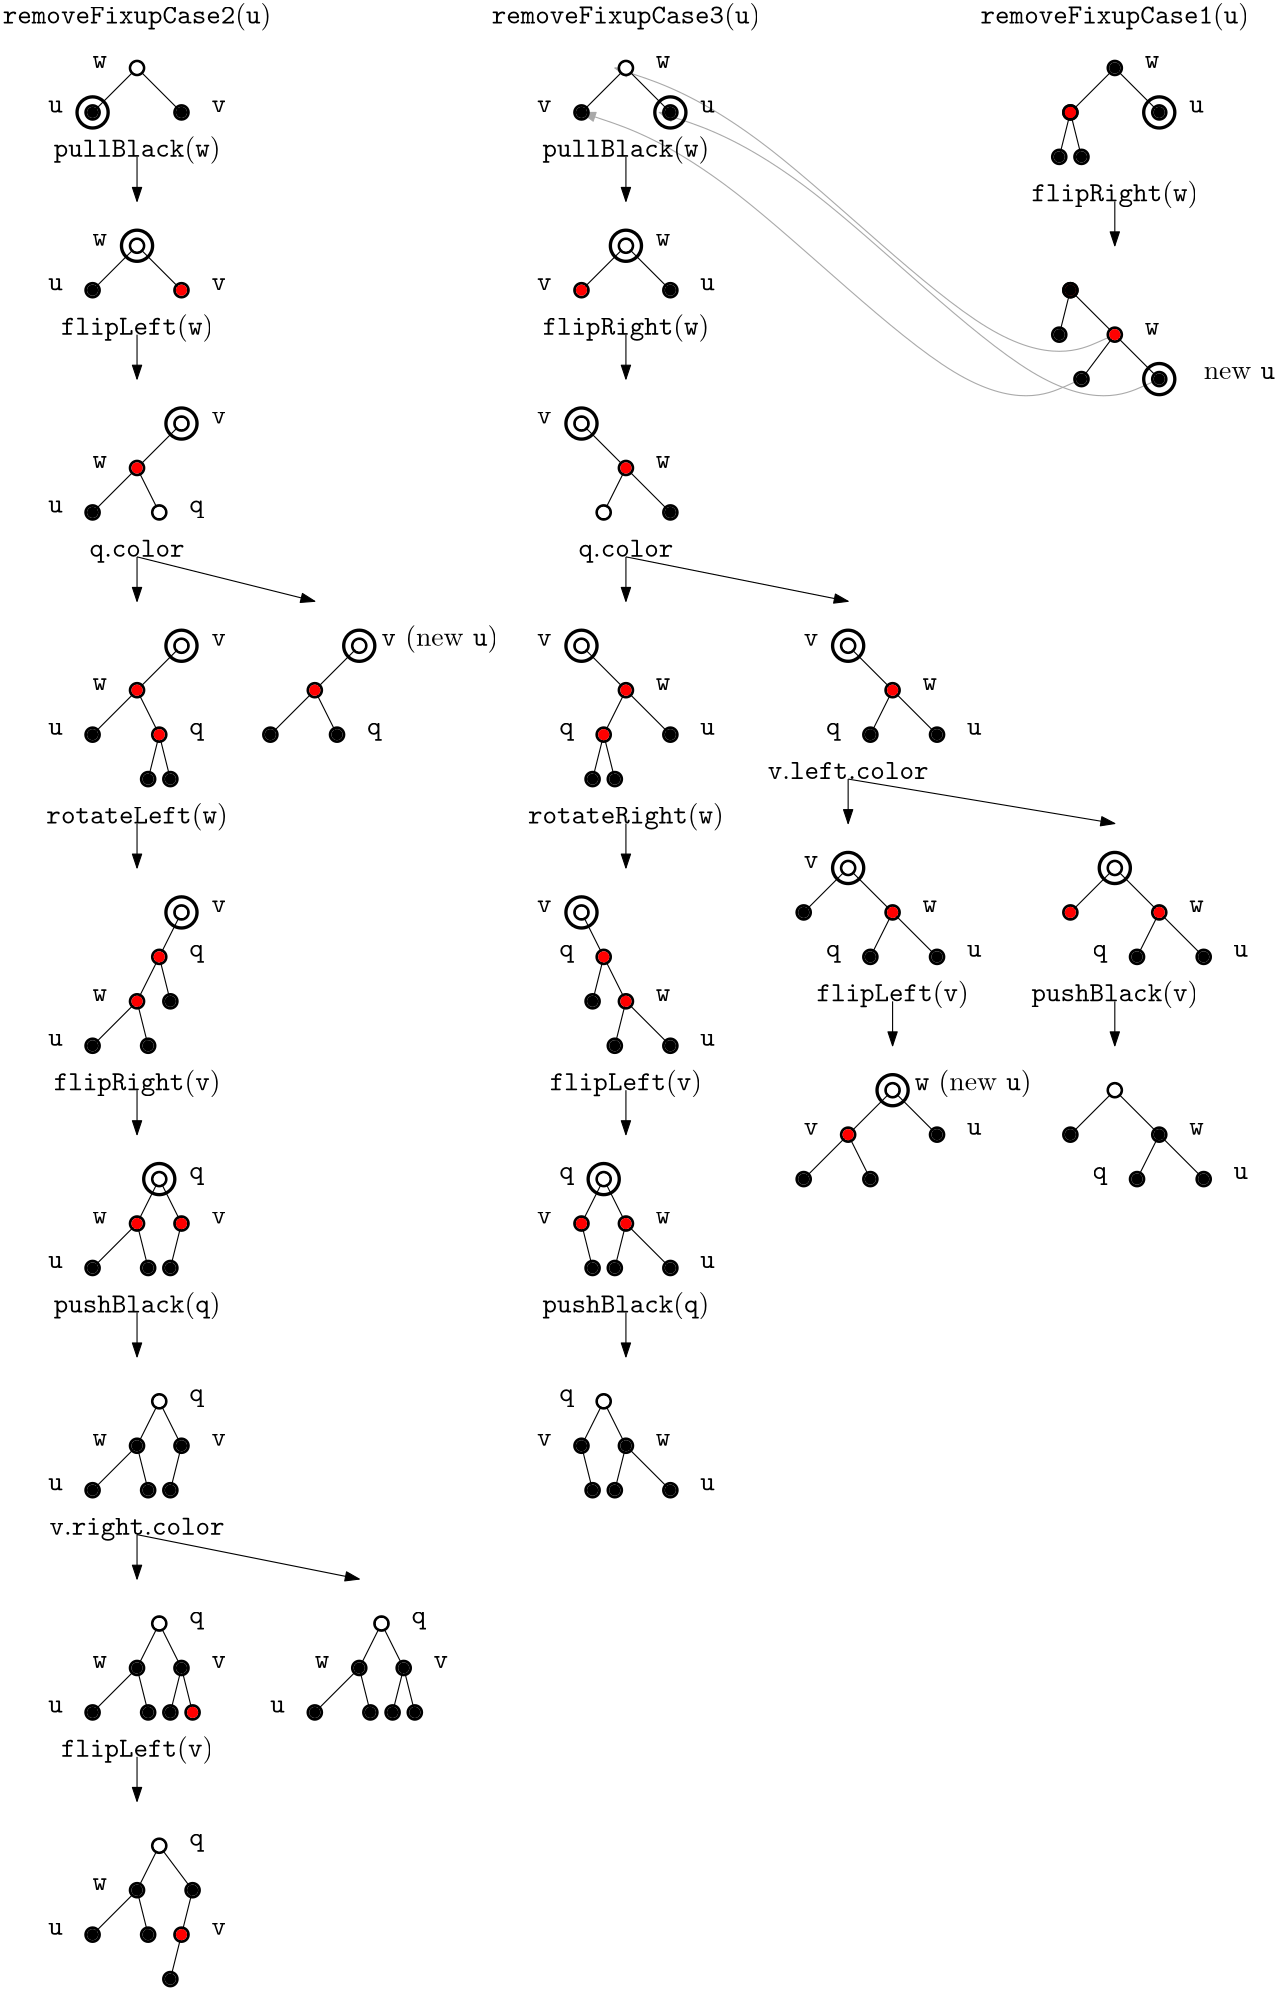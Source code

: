<?xml version="1.0"?>
<!DOCTYPE ipe SYSTEM "ipe.dtd">
<ipe version="70010" creator="Ipe 7.0.10">
<info created="D:20110711115327" modified="D:20110713110123"/>
<ipestyle name="basic">
<symbol name="arrow/arc(spx)">
<path stroke="sym-stroke" fill="sym-stroke" pen="sym-pen">
0 0 m
-1 0.333 l
-1 -0.333 l
h
</path>
</symbol>
<symbol name="arrow/farc(spx)">
<path stroke="sym-stroke" fill="white" pen="sym-pen">
0 0 m
-1 0.333 l
-1 -0.333 l
h
</path>
</symbol>
<symbol name="mark/circle(sx)" transformations="translations">
<path fill="sym-stroke">
0.6 0 0 0.6 0 0 e
0.4 0 0 0.4 0 0 e
</path>
</symbol>
<symbol name="mark/disk(sx)" transformations="translations">
<path fill="sym-stroke">
0.6 0 0 0.6 0 0 e
</path>
</symbol>
<symbol name="mark/fdisk(sfx)" transformations="translations">
<group>
<path fill="sym-stroke" fillrule="eofill">
0.6 0 0 0.6 0 0 e
0.4 0 0 0.4 0 0 e
</path>
<path fill="sym-fill">
0.4 0 0 0.4 0 0 e
</path>
</group>
</symbol>
<symbol name="mark/box(sx)" transformations="translations">
<path fill="sym-stroke" fillrule="eofill">
-0.6 -0.6 m
0.6 -0.6 l
0.6 0.6 l
-0.6 0.6 l
h
-0.4 -0.4 m
0.4 -0.4 l
0.4 0.4 l
-0.4 0.4 l
h
</path>
</symbol>
<symbol name="mark/square(sx)" transformations="translations">
<path fill="sym-stroke">
-0.6 -0.6 m
0.6 -0.6 l
0.6 0.6 l
-0.6 0.6 l
h
</path>
</symbol>
<symbol name="mark/fsquare(sfx)" transformations="translations">
<group>
<path fill="sym-stroke" fillrule="eofill">
-0.6 -0.6 m
0.6 -0.6 l
0.6 0.6 l
-0.6 0.6 l
h
-0.4 -0.4 m
0.4 -0.4 l
0.4 0.4 l
-0.4 0.4 l
h
</path>
<path fill="sym-fill">
-0.4 -0.4 m
0.4 -0.4 l
0.4 0.4 l
-0.4 0.4 l
h
</path>
</group>
</symbol>
<symbol name="mark/cross(sx)" transformations="translations">
<group>
<path fill="sym-stroke">
-0.43 -0.57 m
0.57 0.43 l
0.43 0.57 l
-0.57 -0.43 l
h
</path>
<path fill="sym-stroke">
-0.43 0.57 m
0.57 -0.43 l
0.43 -0.57 l
-0.57 0.43 l
h
</path>
</group>
</symbol>
<symbol name="arrow/fnormal(spx)">
<path stroke="sym-stroke" fill="white" pen="sym-pen">
0 0 m
-1 0.333 l
-1 -0.333 l
h
</path>
</symbol>
<symbol name="arrow/pointed(spx)">
<path stroke="sym-stroke" fill="sym-stroke" pen="sym-pen">
0 0 m
-1 0.333 l
-0.8 0 l
-1 -0.333 l
h
</path>
</symbol>
<symbol name="arrow/fpointed(spx)">
<path stroke="sym-stroke" fill="white" pen="sym-pen">
0 0 m
-1 0.333 l
-0.8 0 l
-1 -0.333 l
h
</path>
</symbol>
<symbol name="arrow/linear(spx)">
<path stroke="sym-stroke" pen="sym-pen">
-1 0.333 m
0 0 l
-1 -0.333 l
</path>
</symbol>
<symbol name="arrow/fdouble(spx)">
<path stroke="sym-stroke" fill="white" pen="sym-pen">
0 0 m
-1 0.333 l
-1 -0.333 l
h
-1 0 m
-2 0.333 l
-2 -0.333 l
h
</path>
</symbol>
<symbol name="arrow/double(spx)">
<path stroke="sym-stroke" fill="sym-stroke" pen="sym-pen">
0 0 m
-1 0.333 l
-1 -0.333 l
h
-1 0 m
-2 0.333 l
-2 -0.333 l
h
</path>
</symbol>
<pen name="heavier" value="0.8"/>
<pen name="fat" value="1.2"/>
<pen name="ultrafat" value="2"/>
<symbolsize name="large" value="5"/>
<symbolsize name="small" value="2"/>
<symbolsize name="tiny" value="1.1"/>
<arrowsize name="large" value="10"/>
<arrowsize name="small" value="5"/>
<arrowsize name="tiny" value="3"/>
<color name="red" value="1 0 0"/>
<color name="green" value="0 1 0"/>
<color name="blue" value="0 0 1"/>
<color name="yellow" value="1 1 0"/>
<color name="orange" value="1 0.647 0"/>
<color name="gold" value="1 0.843 0"/>
<color name="purple" value="0.627 0.125 0.941"/>
<color name="gray" value="0.745"/>
<color name="brown" value="0.647 0.165 0.165"/>
<color name="navy" value="0 0 0.502"/>
<color name="pink" value="1 0.753 0.796"/>
<color name="seagreen" value="0.18 0.545 0.341"/>
<color name="turquoise" value="0.251 0.878 0.816"/>
<color name="violet" value="0.933 0.51 0.933"/>
<color name="darkblue" value="0 0 0.545"/>
<color name="darkcyan" value="0 0.545 0.545"/>
<color name="darkgray" value="0.663"/>
<color name="darkgreen" value="0 0.392 0"/>
<color name="darkmagenta" value="0.545 0 0.545"/>
<color name="darkorange" value="1 0.549 0"/>
<color name="darkred" value="0.545 0 0"/>
<color name="lightblue" value="0.678 0.847 0.902"/>
<color name="lightcyan" value="0.878 1 1"/>
<color name="lightgray" value="0.827"/>
<color name="lightgreen" value="0.565 0.933 0.565"/>
<color name="lightyellow" value="1 1 0.878"/>
<dashstyle name="dashed" value="[4] 0"/>
<dashstyle name="dotted" value="[1 3] 0"/>
<dashstyle name="dash dotted" value="[4 2 1 2] 0"/>
<dashstyle name="dash dot dotted" value="[4 2 1 2 1 2] 0"/>
<textsize name="large" value="\large"/>
<textsize name="small" value="\small"/>
<textsize name="tiny" value="\tiny"/>
<textsize name="Large" value="\Large"/>
<textsize name="LARGE" value="\LARGE"/>
<textsize name="huge" value="\huge"/>
<textsize name="Huge" value="\Huge"/>
<textsize name="footnote" value="\footnotesize"/>
<textstyle name="center" begin="\begin{center}" end="\end{center}"/>
<textstyle name="itemize" begin="\begin{itemize}" end="\end{itemize}"/>
<textstyle name="item" begin="\begin{itemize}\item{}" end="\end{itemize}"/>
<gridsize name="4 pts" value="4"/>
<gridsize name="8 pts (~3 mm)" value="8"/>
<gridsize name="16 pts (~6 mm)" value="16"/>
<gridsize name="32 pts (~12 mm)" value="32"/>
<gridsize name="10 pts (~3.5 mm)" value="10"/>
<gridsize name="20 pts (~7 mm)" value="20"/>
<gridsize name="14 pts (~5 mm)" value="14"/>
<gridsize name="28 pts (~10 mm)" value="28"/>
<gridsize name="56 pts (~20 mm)" value="56"/>
<anglesize name="90 deg" value="90"/>
<anglesize name="60 deg" value="60"/>
<anglesize name="45 deg" value="45"/>
<anglesize name="30 deg" value="30"/>
<anglesize name="22.5 deg" value="22.5"/>
<tiling name="falling" angle="-60" step="4" width="1"/>
<tiling name="rising" angle="30" step="4" width="1"/>
</ipestyle>
<page>
<layer name="alpha"/>
<view layers="alpha" active="alpha"/>
<path layer="alpha" stroke="black">
84 48 m
80 32 l
</path>
<path stroke="black">
72 64 m
84 48 l
</path>
<path matrix="1 0 0 1 12 16" stroke="darkgray" arrow="normal/small">
404 592 m
368 576
272 672
224 688 s
</path>
<path matrix="1 0 0 1 28 0" stroke="darkgray" arrow="normal/small">
404 592 m
368 576
272 672
224 688 s
</path>
<path stroke="darkgray" arrow="normal/small">
404 592 m
368 576
272 672
224 688 s
</path>
<path matrix="-1 0 0 1 560 -208" stroke="black">
144 624 m
128 608 l
128 608 l
</path>
<path matrix="1 0 0 1 112 -64" stroke="black">
304 480 m
288 464 l
</path>
<path matrix="1 0 0 1 16 -64" stroke="black">
304 480 m
288 464 l
</path>
<path matrix="1 0 0 1 -32 -48" stroke="black">
448 656 m
464 640 l
</path>
<path matrix="1 0 0 1 -32 -48" stroke="black">
448 656 m
436 640 l
</path>
<path matrix="1 0 0 1 -32 -48" stroke="black">
432 672 m
448 656 l
</path>
<path matrix="1 0 0 1 -32 -48" stroke="black">
432 672 m
428 656 l
</path>
<group matrix="-0.5 0 0 1 468 176">
<path stroke="black">
136 512 m
128 496 l
</path>
</group>
<group matrix="-0.5 0 0 1 468 176">
<path stroke="black">
136 512 m
144 496 l
</path>
</group>
<use matrix="-1 0 0 1 472 176" name="mark/fdisk(sfx)" pos="72 512" size="large" stroke="black" fill="red"/>
<use matrix="-0.5 0 0 1 468 176" name="mark/fdisk(sfx)" pos="144 496" size="large" stroke="black" fill="black"/>
<use matrix="-1 0 0 1 536 176" name="mark/fdisk(sfx)" pos="132 496" size="large" stroke="black" fill="black"/>
<path matrix="1 0 0 1 0 -48" stroke="black">
336 384 m
352 368 l
</path>
<path matrix="1 0 0 1 0 -48" stroke="black">
320 368 m
328 352 l
</path>
<path matrix="1 0 0 1 0 -48" stroke="black">
320 368 m
304 352 l
</path>
<path matrix="1 0 0 1 0 -48" stroke="black">
336 384 m
320 368 l
</path>
<path matrix="1 0 0 1 -64 -80" stroke="black">
144 368 m
140 352 l
</path>
<path matrix="1 0 0 1 -64 -80" stroke="black">
144 368 m
136 384 l
</path>
<path matrix="1 0 0 1 -64 -80" stroke="black">
128 368 m
136 384 l
</path>
<group matrix="0.5 0 0 1 4 -128">
<path stroke="black">
136 512 m
144 496 l
</path>
</group>
<path matrix="1 0 0 1 -64 -64" stroke="black">
128 432 m
132 416 l
</path>
<group matrix="0.5 0 0 1 4 -48">
<path stroke="black">
136 512 m
128 496 l
</path>
</group>
<group matrix="0.5 0 0 1 4 -48">
<path stroke="black">
136 512 m
144 496 l
</path>
</group>
<path matrix="1 0 0 1 -64 -64" stroke="black">
144 464 m
136 448 l
</path>
<path matrix="1 0 0 1 -64 -64" stroke="black">
136 448 m
128 432 l
</path>
<path matrix="0.5 0 0 1 0 -48" stroke="black">
128 608 m
144 592 l
</path>
<path matrix="1 0 0 1 -64 -48" stroke="black">
128 608 m
112 592 l
</path>
<path matrix="1 0 0 1 -64 -48" stroke="black">
144 624 m
128 608 l
128 608 l
</path>
<path matrix="1 0 0 1 -64 -48" stroke="black">
128 752 m
144 736 l
</path>
<path matrix="1 0 0 1 -64 -48" stroke="black">
112 736 m
128 752 l
</path>
<use matrix="1 0 0 1 -64 -48" name="mark/fdisk(sfx)" pos="112 736" size="large" stroke="black" fill="black"/>
<use matrix="1 0 0 1 -64 -48" name="mark/fdisk(sfx)" pos="144 736" size="large" stroke="black" fill="black"/>
<use matrix="1 0 0 1 -64 -48" name="mark/fdisk(sfx)" pos="128 752" size="large" stroke="black" fill="white"/>
<path matrix="1 0 0 1 -64 -48" stroke="black" arrow="normal/small">
128 720 m
128 704 l
</path>
<path matrix="1 0 0 1 -64 -112" stroke="black">
128 752 m
144 736 l
</path>
<path matrix="1 0 0 1 -64 -112" stroke="black">
112 736 m
128 752 l
</path>
<use matrix="1 0 0 1 -64 -112" name="mark/fdisk(sfx)" pos="112 736" size="large" stroke="black" fill="black"/>
<use matrix="1 0 0 1 -64 -112" name="mark/fdisk(sfx)" pos="144 736" size="large" stroke="black" fill="red"/>
<use matrix="1 0 0 1 -64 -112" name="mark/fdisk(sfx)" pos="128 752" size="large" stroke="black" fill="white"/>
<path matrix="0.35 0 0 0.35 19.2 399.2" stroke="black" pen="fat">
16 0 0 16 128 688 e
</path>
<path matrix="0.35 0 0 0.35 3.2 447.2" stroke="black" pen="fat">
16 0 0 16 128 688 e
</path>
<path matrix="1 0 0 1 -64 -112" stroke="black" arrow="normal/small">
128 720 m
128 704 l
</path>
<use matrix="1 0 0 1 -64 -192" name="mark/fdisk(sfx)" pos="112 736" size="large" stroke="black" fill="black"/>
<use matrix="1 0 0 1 -80 -176" name="mark/fdisk(sfx)" pos="144 736" size="large" stroke="black" fill="red"/>
<use matrix="1 0 0 1 -48 -176" name="mark/fdisk(sfx)" pos="128 752" size="large" stroke="black" fill="white"/>
<path matrix="0.35 0 0 0.35 35.2 335.2" stroke="black" pen="fat">
16 0 0 16 128 688 e
</path>
<path matrix="0.5 0 0 1 0 -128" stroke="black">
128 608 m
144 592 l
</path>
<path matrix="1 0 0 1 -64 -128" stroke="black">
128 608 m
112 592 l
</path>
<path matrix="1 0 0 1 -64 -128" stroke="black">
144 624 m
128 608 l
128 608 l
</path>
<use matrix="1 0 0 1 -64 -272" name="mark/fdisk(sfx)" pos="112 736" size="large" stroke="black" fill="black"/>
<use matrix="1 0 0 1 -80 -256" name="mark/fdisk(sfx)" pos="144 736" size="large" stroke="black" fill="red"/>
<use matrix="1 0 0 1 -48 -256" name="mark/fdisk(sfx)" pos="128 752" size="large" stroke="black" fill="white"/>
<path matrix="0.35 0 0 0.35 35.2 255.2" stroke="black" pen="fat">
16 0 0 16 128 688 e
</path>
<path matrix="0.5 0 0 1 64 -128" stroke="black">
128 608 m
144 592 l
</path>
<path matrix="1 0 0 1 0 -128" stroke="black">
128 608 m
112 592 l
</path>
<path matrix="1 0 0 1 0 -128" stroke="black">
144 624 m
128 608 l
128 608 l
</path>
<use matrix="1 0 0 1 0 -272" name="mark/fdisk(sfx)" pos="112 736" size="large" stroke="black" fill="black"/>
<use matrix="1 0 0 1 -16 -256" name="mark/fdisk(sfx)" pos="144 736" size="large" stroke="black" fill="red"/>
<use matrix="1 0 0 1 16 -256" name="mark/fdisk(sfx)" pos="128 752" size="large" stroke="black" fill="white"/>
<path matrix="0.35 0 0 0.35 99.2 255.2" stroke="black" pen="fat">
16 0 0 16 128 688 e
</path>
<use matrix="1 0 0 1 0 -48" name="mark/fdisk(sfx)" pos="72 512" size="large" stroke="black" fill="red"/>
<use matrix="1 0 0 1 -32 -48" name="mark/fdisk(sfx)" pos="168 512" size="large" stroke="black" fill="black"/>
<path matrix="1 0 0 1 -64 -192" stroke="black" arrow="normal/small">
128 720 m
128 704 l
</path>
<path matrix="1 0 0 1 -64 -48" stroke="black" arrow="normal/small">
128 576 m
192 560 l
</path>
<path matrix="1 0 0 1 -64 -240" stroke="black">
128 608 m
112 592 l
</path>
<use matrix="1 0 0 1 -64 -384" name="mark/fdisk(sfx)" pos="112 736" size="large" stroke="black" fill="black"/>
<use matrix="1 0 0 1 -80 -368" name="mark/fdisk(sfx)" pos="144 736" size="large" stroke="black" fill="red"/>
<use matrix="1 0 0 1 -48 -352" name="mark/fdisk(sfx)" pos="128 752" size="large" stroke="black" fill="white"/>
<path matrix="0.35 0 0 0.35 35.2 159.2" stroke="black" pen="fat">
16 0 0 16 128 688 e
</path>
<use matrix="1 0 0 1 0 -128" name="mark/fdisk(sfx)" pos="72 512" size="large" stroke="black" fill="red"/>
<use matrix="0.5 0 0 1 4 -144" name="mark/fdisk(sfx)" pos="128 496" size="large" stroke="black" fill="black"/>
<use matrix="0.5 0 0 1 4 -48" name="mark/fdisk(sfx)" pos="144 496" size="large" stroke="black" fill="black"/>
<use matrix="0.5 0 0 1 4 -128" name="mark/fdisk(sfx)" pos="144 496" size="large" stroke="black" fill="black"/>
<use matrix="1 0 0 1 -64 -48" name="mark/fdisk(sfx)" pos="132 496" size="large" stroke="black" fill="black"/>
<use matrix="1 0 0 1 -64 -464" name="mark/fdisk(sfx)" pos="112 736" size="large" stroke="black" fill="black"/>
<use matrix="1 0 0 1 -48 -464" name="mark/fdisk(sfx)" pos="128 752" size="large" stroke="black" fill="red"/>
<path matrix="0.35 0 0 0.35 27.2 63.2" stroke="black" pen="fat">
16 0 0 16 128 688 e
</path>
<use matrix="1 0 0 1 0 -208" name="mark/fdisk(sfx)" pos="72 512" size="large" stroke="black" fill="white"/>
<use matrix="0.5 0 0 1 4 -224" name="mark/fdisk(sfx)" pos="128 496" size="large" stroke="black" fill="black"/>
<use matrix="0.5 0 0 1 4 -224" name="mark/fdisk(sfx)" pos="144 496" size="large" stroke="black" fill="black"/>
<path matrix="1 0 0 1 -64 -80" stroke="black">
128 368 m
132 352 l
</path>
<path matrix="1 0 0 1 -64 -80" stroke="black">
128 368 m
112 352 l
</path>
<use matrix="1 0 0 1 -80 -448" name="mark/fdisk(sfx)" pos="144 736" size="large" stroke="black" fill="red"/>
<path matrix="1 0 0 1 -64 -160" stroke="black">
144 368 m
140 352 l
</path>
<path matrix="1 0 0 1 -64 -160" stroke="black">
144 368 m
136 384 l
</path>
<path matrix="1 0 0 1 -64 -160" stroke="black">
128 368 m
136 384 l
</path>
<use matrix="1 0 0 1 -64 -544" name="mark/fdisk(sfx)" pos="112 736" size="large" stroke="black" fill="black"/>
<use matrix="1 0 0 1 -48 -544" name="mark/fdisk(sfx)" pos="128 752" size="large" stroke="black" fill="black"/>
<use matrix="1 0 0 1 0 -288" name="mark/fdisk(sfx)" pos="72 512" size="large" stroke="black" fill="white"/>
<use matrix="0.5 0 0 1 4 -304" name="mark/fdisk(sfx)" pos="128 496" size="large" stroke="black" fill="black"/>
<use matrix="0.5 0 0 1 4 -304" name="mark/fdisk(sfx)" pos="144 496" size="large" stroke="black" fill="black"/>
<path matrix="1 0 0 1 -64 -160" stroke="black">
128 368 m
132 352 l
</path>
<path matrix="1 0 0 1 -64 -160" stroke="black">
128 368 m
112 352 l
</path>
<use matrix="1 0 0 1 -80 -528" name="mark/fdisk(sfx)" pos="144 736" size="large" stroke="black" fill="black"/>
<path matrix="1 0 0 1 -64 -80" stroke="black" arrow="normal/small">
128 336 m
128 320 l
</path>
<path matrix="1 0 0 1 -64 -64" stroke="black" arrow="normal/small">
128 400 m
128 384 l
</path>
<path matrix="1 0 0 1 -64 -48" stroke="black" arrow="normal/small">
128 480 m
128 464 l
</path>
<path matrix="-1 0 0 1 368 -80" stroke="black">
144 368 m
140 352 l
</path>
<path matrix="-1 0 0 1 368 -80" stroke="black">
144 368 m
136 384 l
</path>
<path matrix="-1 0 0 1 368 -80" stroke="black">
128 368 m
136 384 l
</path>
<group matrix="-0.5 0 0 1 300 -128">
<path stroke="black">
136 512 m
144 496 l
</path>
</group>
<path matrix="-1 0 0 1 368 -64" stroke="black">
128 432 m
132 416 l
</path>
<group matrix="-0.5 0 0 1 300 -48">
<path stroke="black">
136 512 m
128 496 l
</path>
</group>
<group matrix="-0.5 0 0 1 300 -48">
<path stroke="black">
136 512 m
144 496 l
</path>
</group>
<path matrix="-1 0 0 1 368 -64" stroke="black">
144 464 m
136 448 l
</path>
<path matrix="-1 0 0 1 368 -64" stroke="black">
136 448 m
128 432 l
</path>
<path matrix="-0.5 0 0 1 304 -48" stroke="black">
128 608 m
144 592 l
</path>
<path matrix="-1 0 0 1 368 -48" stroke="black">
128 608 m
112 592 l
</path>
<path matrix="-1 0 0 1 368 -48" stroke="black">
144 624 m
128 608 l
128 608 l
</path>
<path matrix="-1 0 0 1 368 -48" stroke="black">
128 752 m
144 736 l
</path>
<path matrix="-1 0 0 1 368 -48" stroke="black">
112 736 m
128 752 l
</path>
<use matrix="-1 0 0 1 368 -48" name="mark/fdisk(sfx)" pos="112 736" size="large" stroke="black" fill="black"/>
<use matrix="-1 0 0 1 368 -48" name="mark/fdisk(sfx)" pos="144 736" size="large" stroke="black" fill="black"/>
<use matrix="-1 0 0 1 368 -48" name="mark/fdisk(sfx)" pos="128 752" size="large" stroke="black" fill="white"/>
<path matrix="-1 0 0 1 368 -48" stroke="black" arrow="normal/small">
128 720 m
128 704 l
</path>
<path matrix="-1 0 0 1 368 -112" stroke="black">
128 752 m
144 736 l
</path>
<path matrix="-1 0 0 1 368 -112" stroke="black">
112 736 m
128 752 l
</path>
<use matrix="-1 0 0 1 368 -112" name="mark/fdisk(sfx)" pos="112 736" size="large" stroke="black" fill="black"/>
<use matrix="-1 0 0 1 368 -112" name="mark/fdisk(sfx)" pos="144 736" size="large" stroke="black" fill="red"/>
<use matrix="-1 0 0 1 368 -112" name="mark/fdisk(sfx)" pos="128 752" size="large" stroke="black" fill="white"/>
<path matrix="-0.35 0 0 0.35 284.8 399.2" stroke="black" pen="fat">
16 0 0 16 128 688 e
</path>
<path matrix="-0.35 0 0 0.35 300.8 447.2" stroke="black" pen="fat">
16 0 0 16 128 688 e
</path>
<path matrix="-1 0 0 1 368 -112" stroke="black" arrow="normal/small">
128 720 m
128 704 l
</path>
<use matrix="-1 0 0 1 368 -192" name="mark/fdisk(sfx)" pos="112 736" size="large" stroke="black" fill="black"/>
<use matrix="-1 0 0 1 384 -176" name="mark/fdisk(sfx)" pos="144 736" size="large" stroke="black" fill="red"/>
<use matrix="-1 0 0 1 352 -176" name="mark/fdisk(sfx)" pos="128 752" size="large" stroke="black" fill="white"/>
<path matrix="-0.35 0 0 0.35 268.8 335.2" stroke="black" pen="fat">
16 0 0 16 128 688 e
</path>
<path matrix="-0.5 0 0 1 304 -128" stroke="black">
128 608 m
144 592 l
</path>
<path matrix="-1 0 0 1 368 -128" stroke="black">
128 608 m
112 592 l
</path>
<path matrix="-1 0 0 1 368 -128" stroke="black">
144 624 m
128 608 l
128 608 l
</path>
<use matrix="-1 0 0 1 368 -272" name="mark/fdisk(sfx)" pos="112 736" size="large" stroke="black" fill="black"/>
<use matrix="-1 0 0 1 384 -256" name="mark/fdisk(sfx)" pos="144 736" size="large" stroke="black" fill="red"/>
<use matrix="-1 0 0 1 352 -256" name="mark/fdisk(sfx)" pos="128 752" size="large" stroke="black" fill="white"/>
<path matrix="-0.35 0 0 0.35 268.8 255.2" stroke="black" pen="fat">
16 0 0 16 128 688 e
</path>
<path matrix="-0.5 0 0 1 400 -128" stroke="black">
128 608 m
144 592 l
</path>
<path matrix="-1 0 0 1 464 -128" stroke="black">
128 608 m
112 592 l
</path>
<path matrix="-1 0 0 1 464 -128" stroke="black">
144 624 m
128 608 l
128 608 l
</path>
<use matrix="-1 0 0 1 464 -272" name="mark/fdisk(sfx)" pos="112 736" size="large" stroke="black" fill="black"/>
<use matrix="-1 0 0 1 480 -256" name="mark/fdisk(sfx)" pos="144 736" size="large" stroke="black" fill="red"/>
<use matrix="-1 0 0 1 448 -256" name="mark/fdisk(sfx)" pos="128 752" size="large" stroke="black" fill="white"/>
<path matrix="-0.35 0 0 0.35 364.8 255.2" stroke="black" pen="fat">
16 0 0 16 128 688 e
</path>
<use matrix="-1 0 0 1 304 -48" name="mark/fdisk(sfx)" pos="72 512" size="large" stroke="black" fill="red"/>
<use matrix="-1 0 0 1 496 -48" name="mark/fdisk(sfx)" pos="168 512" size="large" stroke="black" fill="black"/>
<path matrix="-1 0 0 1 368 -192" stroke="black" arrow="normal/small">
128 720 m
128 704 l
</path>
<path matrix="-1 0 0 1 368 -240" stroke="black">
128 608 m
112 592 l
</path>
<use matrix="-1 0 0 1 368 -384" name="mark/fdisk(sfx)" pos="112 736" size="large" stroke="black" fill="black"/>
<use matrix="-1 0 0 1 384 -368" name="mark/fdisk(sfx)" pos="144 736" size="large" stroke="black" fill="red"/>
<use matrix="-1 0 0 1 352 -352" name="mark/fdisk(sfx)" pos="128 752" size="large" stroke="black" fill="white"/>
<path matrix="-0.35 0 0 0.35 268.8 159.2" stroke="black" pen="fat">
16 0 0 16 128 688 e
</path>
<use matrix="-1 0 0 1 304 -128" name="mark/fdisk(sfx)" pos="72 512" size="large" stroke="black" fill="red"/>
<use matrix="-0.5 0 0 1 300 -144" name="mark/fdisk(sfx)" pos="128 496" size="large" stroke="black" fill="black"/>
<use matrix="-0.5 0 0 1 300 -48" name="mark/fdisk(sfx)" pos="144 496" size="large" stroke="black" fill="black"/>
<use matrix="-0.5 0 0 1 300 -128" name="mark/fdisk(sfx)" pos="144 496" size="large" stroke="black" fill="black"/>
<use matrix="-1 0 0 1 368 -48" name="mark/fdisk(sfx)" pos="132 496" size="large" stroke="black" fill="black"/>
<use matrix="-1 0 0 1 368 -464" name="mark/fdisk(sfx)" pos="112 736" size="large" stroke="black" fill="black"/>
<use matrix="-1 0 0 1 352 -464" name="mark/fdisk(sfx)" pos="128 752" size="large" stroke="black" fill="red"/>
<path matrix="-0.35 0 0 0.35 276.8 63.2" stroke="black" pen="fat">
16 0 0 16 128 688 e
</path>
<use matrix="-1 0 0 1 304 -208" name="mark/fdisk(sfx)" pos="72 512" size="large" stroke="black" fill="white"/>
<use matrix="-0.5 0 0 1 300 -224" name="mark/fdisk(sfx)" pos="128 496" size="large" stroke="black" fill="black"/>
<use matrix="-0.5 0 0 1 300 -224" name="mark/fdisk(sfx)" pos="144 496" size="large" stroke="black" fill="black"/>
<path matrix="-1 0 0 1 368 -80" stroke="black">
128 368 m
132 352 l
</path>
<path matrix="-1 0 0 1 368 -80" stroke="black">
128 368 m
112 352 l
</path>
<use matrix="-1 0 0 1 384 -448" name="mark/fdisk(sfx)" pos="144 736" size="large" stroke="black" fill="red"/>
<path matrix="-1 0 0 1 368 -160" stroke="black">
144 368 m
140 352 l
</path>
<path matrix="-1 0 0 1 368 -160" stroke="black">
144 368 m
136 384 l
</path>
<path matrix="-1 0 0 1 368 -160" stroke="black">
128 368 m
136 384 l
</path>
<use matrix="-1 0 0 1 368 -544" name="mark/fdisk(sfx)" pos="112 736" size="large" stroke="black" fill="black"/>
<use matrix="-1 0 0 1 352 -544" name="mark/fdisk(sfx)" pos="128 752" size="large" stroke="black" fill="black"/>
<use matrix="-1 0 0 1 304 -288" name="mark/fdisk(sfx)" pos="72 512" size="large" stroke="black" fill="white"/>
<use matrix="-0.5 0 0 1 300 -304" name="mark/fdisk(sfx)" pos="128 496" size="large" stroke="black" fill="black"/>
<use matrix="-0.5 0 0 1 300 -304" name="mark/fdisk(sfx)" pos="144 496" size="large" stroke="black" fill="black"/>
<path matrix="-1 0 0 1 368 -160" stroke="black">
128 368 m
132 352 l
</path>
<path matrix="-1 0 0 1 368 -160" stroke="black">
128 368 m
112 352 l
</path>
<use matrix="-1 0 0 1 384 -528" name="mark/fdisk(sfx)" pos="144 736" size="large" stroke="black" fill="black"/>
<path matrix="-1 0 0 1 368 -80" stroke="black" arrow="normal/small">
128 336 m
128 320 l
</path>
<path matrix="-1 0 0 1 368 -64" stroke="black" arrow="normal/small">
128 400 m
128 384 l
</path>
<path matrix="-1 0 0 1 368 -48" stroke="black" arrow="normal/small">
128 480 m
128 464 l
</path>
<path matrix="-0.5 0 0 1 400 -208" stroke="black">
128 608 m
144 592 l
</path>
<path matrix="-1 0 0 1 464 -208" stroke="black">
128 608 m
112 592 l
</path>
<path matrix="-1 0 0 1 464 -208" stroke="black">
144 624 m
128 608 l
128 608 l
</path>
<use matrix="-1 0 0 1 464 -352" name="mark/fdisk(sfx)" pos="112 736" size="large" stroke="black" fill="black"/>
<use matrix="-1 0 0 1 480 -336" name="mark/fdisk(sfx)" pos="144 736" size="large" stroke="black" fill="red"/>
<use matrix="-1 0 0 1 448 -336" name="mark/fdisk(sfx)" pos="128 752" size="large" stroke="black" fill="white"/>
<path matrix="-0.35 0 0 0.35 364.8 175.2" stroke="black" pen="fat">
16 0 0 16 128 688 e
</path>
<use matrix="-1 0 0 1 496 -128" name="mark/fdisk(sfx)" pos="168 512" size="large" stroke="black" fill="black"/>
<use matrix="1 0 0 1 16 -64" name="mark/fdisk(sfx)" pos="288 464" size="large" stroke="black" fill="black"/>
<path matrix="-0.5 0 0 1 496 -208" stroke="black">
128 608 m
144 592 l
</path>
<path matrix="-1 0 0 1 560 -208" stroke="black">
128 608 m
112 592 l
</path>
<use matrix="-1 0 0 1 560 -352" name="mark/fdisk(sfx)" pos="112 736" size="large" stroke="black" fill="black"/>
<use matrix="-1 0 0 1 576 -336" name="mark/fdisk(sfx)" pos="144 736" size="large" stroke="black" fill="red"/>
<use matrix="-1 0 0 1 544 -336" name="mark/fdisk(sfx)" pos="128 752" size="large" stroke="black" fill="white"/>
<path matrix="-0.35 0 0 0.35 460.8 175.2" stroke="black" pen="fat">
16 0 0 16 128 688 e
</path>
<use matrix="-1 0 0 1 592 -128" name="mark/fdisk(sfx)" pos="168 512" size="large" stroke="black" fill="black"/>
<use matrix="1 0 0 1 112 -64" name="mark/fdisk(sfx)" pos="288 464" size="large" stroke="black" fill="red"/>
<use matrix="-1 0 0 1 464 -416" name="mark/fdisk(sfx)" pos="112 736" size="large" stroke="black" fill="black"/>
<use matrix="-1 0 0 1 480 -400" name="mark/fdisk(sfx)" pos="144 736" size="large" stroke="black" fill="white"/>
<use matrix="-1 0 0 1 448 -432" name="mark/fdisk(sfx)" pos="128 752" size="large" stroke="black" fill="red"/>
<path matrix="-0.35 0 0 0.35 380.8 95.2" stroke="black" pen="fat">
16 0 0 16 128 688 e
</path>
<use matrix="-1 0 0 1 496 -208" name="mark/fdisk(sfx)" pos="168 512" size="large" stroke="black" fill="black"/>
<use matrix="1 0 0 1 16 -160" name="mark/fdisk(sfx)" pos="288 464" size="large" stroke="black" fill="black"/>
<path matrix="-1 0 0 1 464 -32" stroke="black" arrow="normal/small">
128 400 m
128 384 l
</path>
<path matrix="1 0 0 1 288 -48" stroke="black">
128 752 m
144 736 l
</path>
<path matrix="1 0 0 1 288 -48" stroke="black">
112 736 m
128 752 l
</path>
<use matrix="1 0 0 1 288 -48" name="mark/fdisk(sfx)" pos="112 736" size="large" stroke="black" fill="red"/>
<use matrix="1 0 0 1 288 -48" name="mark/fdisk(sfx)" pos="144 736" size="large" stroke="black" fill="black"/>
<use matrix="1 0 0 1 288 -48" name="mark/fdisk(sfx)" pos="128 752" size="large" stroke="black" fill="black"/>
<path matrix="0.35 0 0 0.35 387.2 447.2" stroke="black" pen="fat">
16 0 0 16 128 688 e
</path>
<use matrix="-1 0 0 1 472 112" name="mark/fdisk(sfx)" pos="72 512" size="large" stroke="black" fill="red"/>
<use matrix="-0.5 0 0 1 468 112" name="mark/fdisk(sfx)" pos="144 496" size="large" stroke="black" fill="black"/>
<use matrix="-1 0 0 1 536 96" name="mark/fdisk(sfx)" pos="132 496" size="large" stroke="black" fill="black"/>
<use matrix="1 0 0 1 288 -112" name="mark/fdisk(sfx)" pos="112 736" size="large" stroke="black" fill="black"/>
<use matrix="1 0 0 1 288 -144" name="mark/fdisk(sfx)" pos="144 736" size="large" stroke="black" fill="black"/>
<use matrix="1 0 0 1 288 -144" name="mark/fdisk(sfx)" pos="128 752" size="large" stroke="black" fill="red"/>
<path matrix="0.35 0 0 0.35 387.2 351.2" stroke="black" pen="fat">
16 0 0 16 128 688 e
</path>
<path matrix="1 0 0 1 -32 -112" stroke="black" arrow="normal/small">
448 768 m
448 752 l
</path>
<text matrix="1 0 0 1 -32 -96" transformations="translations" pos="480 688" stroke="black" type="label" width="25.709" height="4.289" depth="0" valign="baseline">new $\mathtt{u}$</text>
<text transformations="translations" pos="32 688" stroke="black" type="label" width="5.23" height="4.289" depth="0" valign="baseline">$\mathtt{u}$</text>
<text matrix="1 0 0 1 48 0" transformations="translations" pos="224 688" stroke="black" type="label" width="5.23" height="4.289" depth="0" halign="right" valign="baseline">$\mathtt{u}$</text>
<text matrix="1 0 0 1 16 16" transformations="translations" pos="32 688" stroke="black" type="label" width="5.23" height="4.289" depth="0" valign="baseline">$\mathtt{w}$</text>
<text matrix="1 0 0 1 224 0" transformations="translations" pos="224 688" stroke="black" type="label" width="5.23" height="4.289" depth="0" halign="right" valign="baseline">$\mathtt{u}$</text>
<text transformations="translations" pos="64 672" stroke="black" type="label" width="60.052" height="7.473" depth="2.49" halign="center" valign="baseline">$\mathtt{pullBlack(w)}$</text>
<text matrix="1 0 0 1 176 0" transformations="translations" pos="64 672" stroke="black" type="label" width="60.052" height="7.473" depth="2.49" halign="center" valign="baseline">$\mathtt{pullBlack(w)}$</text>
<text matrix="1 0 0 1 0 -64" transformations="translations" pos="64 672" stroke="black" type="label" width="54.822" height="7.473" depth="2.49" halign="center" valign="baseline">$\mathtt{flipLeft(w)}$</text>
<text matrix="1 0 0 1 176 -64" transformations="translations" pos="64 672" stroke="black" type="label" width="60.052" height="7.473" depth="2.49" halign="center" valign="baseline">$\mathtt{flipRight(w)}$</text>
<text matrix="1 0 0 1 0 -64" transformations="translations" pos="32 688" stroke="black" type="label" width="5.23" height="4.289" depth="0" valign="baseline">$\mathtt{u}$</text>
<text matrix="1 0 0 1 16 -48" transformations="translations" pos="32 688" stroke="black" type="label" width="5.23" height="4.289" depth="0" valign="baseline">$\mathtt{w}$</text>
<text matrix="1 0 0 1 48 -64" transformations="translations" pos="224 688" stroke="black" type="label" width="5.23" height="4.289" depth="0" halign="right" valign="baseline">$\mathtt{u}$</text>
<text matrix="1 0 0 1 -128 -64" transformations="translations" pos="224 688" stroke="black" type="label" width="5.23" height="4.289" depth="0" halign="right" valign="baseline">$\mathtt{v}$</text>
<text matrix="1 0 0 1 176 -64" transformations="translations" pos="32 688" stroke="black" type="label" width="5.23" height="4.289" depth="0" valign="baseline">$\mathtt{v}$</text>
<text matrix="1 0 0 1 -128 -112" transformations="translations" pos="224 688" stroke="black" type="label" width="5.23" height="4.289" depth="0" halign="right" valign="baseline">$\mathtt{v}$</text>
<text matrix="1 0 0 1 -128 -288" transformations="translations" pos="224 688" stroke="black" type="label" width="5.23" height="4.289" depth="0" halign="right" valign="baseline">$\mathtt{v}$</text>
<text matrix="1 0 0 1 -128 -400" transformations="translations" pos="224 688" stroke="black" type="label" width="5.23" height="4.289" depth="0" halign="right" valign="baseline">$\mathtt{v}$</text>
<text matrix="1 0 0 1 -128 -480" transformations="translations" pos="224 688" stroke="black" type="label" width="5.23" height="4.289" depth="0" halign="right" valign="baseline">$\mathtt{v}$</text>
<text matrix="1 0 0 1 0 -144" transformations="translations" pos="32 688" stroke="black" type="label" width="5.23" height="4.289" depth="0" valign="baseline">$\mathtt{u}$</text>
<text matrix="1 0 0 1 0 -224" transformations="translations" pos="32 688" stroke="black" type="label" width="5.23" height="4.289" depth="0" valign="baseline">$\mathtt{u}$</text>
<text matrix="1 0 0 1 0 -336" transformations="translations" pos="32 688" stroke="black" type="label" width="5.23" height="4.289" depth="0" valign="baseline">$\mathtt{u}$</text>
<text matrix="1 0 0 1 0 -416" transformations="translations" pos="32 688" stroke="black" type="label" width="5.23" height="4.289" depth="0" valign="baseline">$\mathtt{u}$</text>
<text matrix="1 0 0 1 0 -496" transformations="translations" pos="32 688" stroke="black" type="label" width="5.23" height="4.289" depth="0" valign="baseline">$\mathtt{u}$</text>
<text matrix="1 0 0 1 16 -128" transformations="translations" pos="32 688" stroke="black" type="label" width="5.23" height="4.289" depth="0" valign="baseline">$\mathtt{w}$</text>
<text matrix="1 0 0 1 16 -208" transformations="translations" pos="32 688" stroke="black" type="label" width="5.23" height="4.289" depth="0" valign="baseline">$\mathtt{w}$</text>
<text matrix="1 0 0 1 16 -320" transformations="translations" pos="32 688" stroke="black" type="label" width="5.23" height="4.289" depth="0" valign="baseline">$\mathtt{w}$</text>
<text matrix="1 0 0 1 16 -400" transformations="translations" pos="32 688" stroke="black" type="label" width="5.23" height="4.289" depth="0" valign="baseline">$\mathtt{w}$</text>
<text matrix="1 0 0 1 16 -480" transformations="translations" pos="32 688" stroke="black" type="label" width="5.23" height="4.289" depth="0" valign="baseline">$\mathtt{w}$</text>
<text matrix="1 0 0 1 -136 -304" transformations="translations" pos="224 688" stroke="black" type="label" width="5.23" height="4.293" depth="2.21" halign="right" valign="baseline">$\mathtt{q}$</text>
<text matrix="1 0 0 1 -136 -224" transformations="translations" pos="224 688" stroke="black" type="label" width="5.23" height="4.293" depth="2.21" halign="right" valign="baseline">$\mathtt{q}$</text>
<use name="mark/fdisk(sfx)" pos="72 544" size="large" stroke="black" fill="white"/>
<use matrix="1 0 0 1 160 0" name="mark/fdisk(sfx)" pos="72 544" size="large" stroke="black" fill="white"/>
<text matrix="1 0 0 1 -136 -144" transformations="translations" pos="224 688" stroke="black" type="label" width="5.23" height="4.293" depth="2.21" halign="right" valign="baseline">$\mathtt{q}$</text>
<text matrix="1 0 0 1 -136 -384" transformations="translations" pos="224 688" stroke="black" type="label" width="5.23" height="4.293" depth="2.21" halign="right" valign="baseline">$\mathtt{q}$</text>
<text matrix="1 0 0 1 -136 -464" transformations="translations" pos="224 688" stroke="black" type="label" width="5.23" height="4.293" depth="2.21" halign="right" valign="baseline">$\mathtt{q}$</text>
<text matrix="1 0 0 1 0 -144" transformations="translations" pos="64 672" stroke="black" type="label" width="34.149" height="6.092" depth="2.21" halign="center" valign="baseline">$\mathtt{q.color}$</text>
<text matrix="1 0 0 1 0 -240" transformations="translations" pos="64 672" stroke="black" type="label" width="65.282" height="7.473" depth="2.49" halign="center" valign="baseline">$\mathtt{rotateLeft(w)}$</text>
<text matrix="1 0 0 1 0 -336" transformations="translations" pos="64 672" stroke="black" type="label" width="60.052" height="7.473" depth="2.49" halign="center" valign="baseline">$\mathtt{flipRight(v)}$</text>
<text matrix="1 0 0 1 0 -416" transformations="translations" pos="64 672" stroke="black" type="label" width="60.052" height="7.473" depth="2.49" halign="center" valign="baseline">$\mathtt{pushBlack(q)}$</text>
<text matrix="1 0 0 1 -128 -192" transformations="translations" pos="224 688" stroke="black" type="label" width="5.23" height="4.289" depth="0" halign="right" valign="baseline">$\mathtt{v}$</text>
<text matrix="1 0 0 1 -72 -224" transformations="translations" pos="224 688" stroke="black" type="label" width="5.23" height="4.293" depth="2.21" halign="right" valign="baseline">$\mathtt{q}$</text>
<text matrix="1 0 0 1 176 -112" transformations="translations" pos="32 688" stroke="black" type="label" width="5.23" height="4.289" depth="0" valign="baseline">$\mathtt{v}$</text>
<text matrix="1 0 0 1 176 -192" transformations="translations" pos="32 688" stroke="black" type="label" width="5.23" height="4.289" depth="0" valign="baseline">$\mathtt{v}$</text>
<text matrix="1 0 0 1 176 -288" transformations="translations" pos="32 688" stroke="black" type="label" width="5.23" height="4.289" depth="0" valign="baseline">$\mathtt{v}$</text>
<text matrix="1 0 0 1 176 -400" transformations="translations" pos="32 688" stroke="black" type="label" width="5.23" height="4.289" depth="0" valign="baseline">$\mathtt{v}$</text>
<text matrix="1 0 0 1 176 -480" transformations="translations" pos="32 688" stroke="black" type="label" width="5.23" height="4.289" depth="0" valign="baseline">$\mathtt{v}$</text>
<text matrix="1 0 0 1 32 16" transformations="translations" pos="224 688" stroke="black" type="label" width="5.23" height="4.289" depth="0" halign="right" valign="baseline">$\mathtt{w}$</text>
<text matrix="1 0 0 1 32 -48" transformations="translations" pos="224 688" stroke="black" type="label" width="5.23" height="4.289" depth="0" halign="right" valign="baseline">$\mathtt{w}$</text>
<text matrix="1 0 0 1 32 -128" transformations="translations" pos="224 688" stroke="black" type="label" width="5.23" height="4.289" depth="0" halign="right" valign="baseline">$\mathtt{w}$</text>
<text matrix="1 0 0 1 32 -208" transformations="translations" pos="224 688" stroke="black" type="label" width="5.23" height="4.289" depth="0" halign="right" valign="baseline">$\mathtt{w}$</text>
<text matrix="1 0 0 1 32 -320" transformations="translations" pos="224 688" stroke="black" type="label" width="5.23" height="4.289" depth="0" halign="right" valign="baseline">$\mathtt{w}$</text>
<text matrix="1 0 0 1 32 -400" transformations="translations" pos="224 688" stroke="black" type="label" width="5.23" height="4.289" depth="0" halign="right" valign="baseline">$\mathtt{w}$</text>
<text matrix="1 0 0 1 32 -480" transformations="translations" pos="224 688" stroke="black" type="label" width="5.23" height="4.289" depth="0" halign="right" valign="baseline">$\mathtt{w}$</text>
<text matrix="1 0 0 1 184 -224" transformations="translations" pos="32 688" stroke="black" type="label" width="5.23" height="4.293" depth="2.21" valign="baseline">$\mathtt{q}$</text>
<text matrix="1 0 0 1 184 -304" transformations="translations" pos="32 688" stroke="black" type="label" width="5.23" height="4.293" depth="2.21" valign="baseline">$\mathtt{q}$</text>
<text matrix="1 0 0 1 184 -384" transformations="translations" pos="32 688" stroke="black" type="label" width="5.23" height="4.293" depth="2.21" valign="baseline">$\mathtt{q}$</text>
<text matrix="1 0 0 1 184 -464" transformations="translations" pos="32 688" stroke="black" type="label" width="5.23" height="4.293" depth="2.21" valign="baseline">$\mathtt{q}$</text>
<text matrix="1 0 0 1 176 -144" transformations="translations" pos="64 672" stroke="black" type="label" width="34.149" height="6.092" depth="2.21" halign="center" valign="baseline">$\mathtt{q.color}$</text>
<text matrix="1 0 0 1 176 -240" transformations="translations" pos="64 672" stroke="black" type="label" width="70.513" height="7.473" depth="2.49" halign="center" valign="baseline">$\mathtt{rotateRight(w)}$</text>
<text matrix="1 0 0 1 176 -336" transformations="translations" pos="64 672" stroke="black" type="label" width="54.822" height="7.473" depth="2.49" halign="center" valign="baseline">$\mathtt{flipLeft(v)}$</text>
<text matrix="1 0 0 1 176 -416" transformations="translations" pos="64 672" stroke="black" type="label" width="60.052" height="7.473" depth="2.49" halign="center" valign="baseline">$\mathtt{pushBlack(q)}$</text>
<text matrix="1 0 0 1 272 -192" transformations="translations" pos="32 688" stroke="black" type="label" width="5.23" height="4.289" depth="0" valign="baseline">$\mathtt{v}$</text>
<text matrix="1 0 0 1 272 -272" transformations="translations" pos="32 688" stroke="black" type="label" width="5.23" height="4.289" depth="0" valign="baseline">$\mathtt{v}$</text>
<text matrix="1 0 0 1 272 -368" transformations="translations" pos="32 688" stroke="black" type="label" width="5.23" height="4.289" depth="0" valign="baseline">$\mathtt{v}$</text>
<text matrix="1 0 0 1 280 -304" transformations="translations" pos="32 688" stroke="black" type="label" width="5.23" height="4.293" depth="2.21" valign="baseline">$\mathtt{q}$</text>
<text matrix="1 0 0 1 376 -304" transformations="translations" pos="32 688" stroke="black" type="label" width="5.23" height="4.293" depth="2.21" valign="baseline">$\mathtt{q}$</text>
<text matrix="1 0 0 1 280 -224" transformations="translations" pos="32 688" stroke="black" type="label" width="5.23" height="4.293" depth="2.21" valign="baseline">$\mathtt{q}$</text>
<text matrix="1 0 0 1 128 -208" transformations="translations" pos="224 688" stroke="black" type="label" width="5.23" height="4.289" depth="0" halign="right" valign="baseline">$\mathtt{w}$</text>
<text matrix="1 0 0 1 224 -288" transformations="translations" pos="224 688" stroke="black" type="label" width="5.23" height="4.289" depth="0" halign="right" valign="baseline">$\mathtt{w}$</text>
<text matrix="1 0 0 1 128 -288" transformations="translations" pos="224 688" stroke="black" type="label" width="5.23" height="4.289" depth="0" halign="right" valign="baseline">$\mathtt{w}$</text>
<text matrix="1 0 0 1 144 -368" transformations="translations" pos="224 688" stroke="black" type="label" width="5.23" height="4.289" depth="0" halign="right" valign="baseline">$\mathtt{u}$</text>
<path matrix="1 0 0 1 48 0" stroke="black" arrow="normal/small">
272 448 m
272 432 l
</path>
<path matrix="1 0 0 1 48 0" stroke="black" arrow="normal/small">
272 448 m
368 432 l
</path>
<text matrix="1 0 0 1 48 -224" transformations="translations" pos="224 688" stroke="black" type="label" width="5.23" height="4.289" depth="0" halign="right" valign="baseline">$\mathtt{u}$</text>
<text matrix="1 0 0 1 144 -224" transformations="translations" pos="224 688" stroke="black" type="label" width="5.23" height="4.289" depth="0" halign="right" valign="baseline">$\mathtt{u}$</text>
<text matrix="1 0 0 1 144 -304" transformations="translations" pos="224 688" stroke="black" type="label" width="5.23" height="4.289" depth="0" halign="right" valign="baseline">$\mathtt{u}$</text>
<text matrix="1 0 0 1 240 -304" transformations="translations" pos="224 688" stroke="black" type="label" width="5.23" height="4.289" depth="0" halign="right" valign="baseline">$\mathtt{u}$</text>
<text matrix="1 0 0 1 48 -336" transformations="translations" pos="224 688" stroke="black" type="label" width="5.23" height="4.289" depth="0" halign="right" valign="baseline">$\mathtt{u}$</text>
<text matrix="1 0 0 1 48 -416" transformations="translations" pos="224 688" stroke="black" type="label" width="5.23" height="4.289" depth="0" halign="right" valign="baseline">$\mathtt{u}$</text>
<text matrix="1 0 0 1 48 -496" transformations="translations" pos="224 688" stroke="black" type="label" width="5.23" height="4.289" depth="0" halign="right" valign="baseline">$\mathtt{u}$</text>
<text matrix="1 0 0 1 256 -224" transformations="translations" pos="64 672" stroke="black" type="label" width="57.838" height="6.088" depth="0" halign="center" valign="baseline">$\mathtt{v.left.color}$</text>
<path matrix="1 0 0 1 32 0" stroke="black" arrow="normal/small">
208 528 m
288 512 l
</path>
<text matrix="1 0 0 1 272 -304" transformations="translations" pos="64 672" stroke="black" type="label" width="54.822" height="7.473" depth="2.49" halign="center" valign="baseline">$\mathtt{flipLeft(v)}$</text>
<text matrix="1 0 0 1 120 -352" transformations="translations" pos="224 688" stroke="black" type="label" width="42.009" height="7.473" depth="2.49" valign="baseline">$\mathtt{w}$ (new $\mathtt{u}$)</text>
<path matrix="1 0 0 1 32 0" stroke="black" arrow="normal/small">
384 368 m
384 352 l
</path>
<path matrix="-1 0 0 1 560 -288" stroke="black">
144 624 m
128 608 l
128 608 l
</path>
<path matrix="1 0 0 1 112 -144" stroke="black">
304 480 m
288 464 l
</path>
<path matrix="-0.5 0 0 1 496 -288" stroke="black">
128 608 m
144 592 l
</path>
<path matrix="-1 0 0 1 560 -288" stroke="black">
128 608 m
112 592 l
</path>
<use matrix="-1 0 0 1 560 -432" name="mark/fdisk(sfx)" pos="112 736" size="large" stroke="black" fill="black"/>
<use matrix="-1 0 0 1 576 -416" name="mark/fdisk(sfx)" pos="144 736" size="large" stroke="black" fill="black"/>
<use matrix="-1 0 0 1 544 -416" name="mark/fdisk(sfx)" pos="128 752" size="large" stroke="black" fill="white"/>
<use matrix="-1 0 0 1 592 -208" name="mark/fdisk(sfx)" pos="168 512" size="large" stroke="black" fill="black"/>
<use matrix="1 0 0 1 112 -144" name="mark/fdisk(sfx)" pos="288 464" size="large" stroke="black" fill="black"/>
<text matrix="1 0 0 1 376 -384" transformations="translations" pos="32 688" stroke="black" type="label" width="5.23" height="4.293" depth="2.21" valign="baseline">$\mathtt{q}$</text>
<text matrix="1 0 0 1 224 -368" transformations="translations" pos="224 688" stroke="black" type="label" width="5.23" height="4.289" depth="0" halign="right" valign="baseline">$\mathtt{w}$</text>
<text matrix="1 0 0 1 240 -384" transformations="translations" pos="224 688" stroke="black" type="label" width="5.23" height="4.289" depth="0" halign="right" valign="baseline">$\mathtt{u}$</text>
<text matrix="1 0 0 1 352 -304" transformations="translations" pos="64 672" stroke="black" type="label" width="60.052" height="7.473" depth="2.49" halign="center" valign="baseline">$\mathtt{pushBlack(v)}$</text>
<text matrix="1 0 0 1 -72 -192" transformations="translations" pos="224 688" stroke="black" type="label" width="42.009" height="7.473" depth="2.49" valign="baseline">$\mathtt{v}$ (new $\mathtt{u}$)</text>
<text matrix="1 0 0 1 208 16" transformations="translations" pos="224 688" stroke="black" type="label" width="5.23" height="4.289" depth="0" halign="right" valign="baseline">$\mathtt{w}$</text>
<text matrix="1 0 0 1 208 -80" transformations="translations" pos="224 688" stroke="black" type="label" width="5.23" height="4.289" depth="0" halign="right" valign="baseline">$\mathtt{w}$</text>
<text matrix="1 0 0 1 352 -16" transformations="translations" pos="64 672" stroke="black" type="label" width="60.052" height="7.473" depth="2.49" halign="center" valign="baseline">$\mathtt{flipRight(w)}$</text>
<path matrix="1 0 0 1 -64 -160" stroke="black" arrow="normal/small">
128 336 m
128 320 l
</path>
<text matrix="1 0 0 1 0 -496" transformations="translations" pos="64 672" stroke="black" type="label" width="63.069" height="6.092" depth="2.21" halign="center" valign="baseline">$\mathtt{v.right.color}$</text>
<path matrix="1 0 0 1 -64 -240" stroke="black">
144 368 m
140 352 l
</path>
<path matrix="1 0 0 1 -64 -240" stroke="black">
144 368 m
136 384 l
</path>
<path matrix="1 0 0 1 -64 -240" stroke="black">
128 368 m
136 384 l
</path>
<use matrix="1 0 0 1 -64 -624" name="mark/fdisk(sfx)" pos="112 736" size="large" stroke="black" fill="black"/>
<use matrix="1 0 0 1 -48 -624" name="mark/fdisk(sfx)" pos="128 752" size="large" stroke="black" fill="black"/>
<use matrix="1 0 0 1 0 -368" name="mark/fdisk(sfx)" pos="72 512" size="large" stroke="black" fill="white"/>
<use matrix="0.5 0 0 1 4 -384" name="mark/fdisk(sfx)" pos="128 496" size="large" stroke="black" fill="black"/>
<use matrix="0.5 0 0 1 4 -384" name="mark/fdisk(sfx)" pos="144 496" size="large" stroke="black" fill="black"/>
<path matrix="1 0 0 1 -64 -240" stroke="black">
128 368 m
132 352 l
</path>
<path matrix="1 0 0 1 -64 -240" stroke="black">
128 368 m
112 352 l
</path>
<use matrix="1 0 0 1 -80 -608" name="mark/fdisk(sfx)" pos="144 736" size="large" stroke="black" fill="black"/>
<text matrix="1 0 0 1 -128 -560" transformations="translations" pos="224 688" stroke="black" type="label" width="5.23" height="4.289" depth="0" halign="right" valign="baseline">$\mathtt{v}$</text>
<text matrix="1 0 0 1 0 -576" transformations="translations" pos="32 688" stroke="black" type="label" width="5.23" height="4.289" depth="0" valign="baseline">$\mathtt{u}$</text>
<text matrix="1 0 0 1 16 -560" transformations="translations" pos="32 688" stroke="black" type="label" width="5.23" height="4.289" depth="0" valign="baseline">$\mathtt{w}$</text>
<text matrix="1 0 0 1 -136 -544" transformations="translations" pos="224 688" stroke="black" type="label" width="5.23" height="4.293" depth="2.21" halign="right" valign="baseline">$\mathtt{q}$</text>
<path matrix="1 0 0 1 16 -240" stroke="black">
144 368 m
140 352 l
</path>
<path matrix="1 0 0 1 16 -240" stroke="black">
144 368 m
136 384 l
</path>
<path matrix="1 0 0 1 16 -240" stroke="black">
128 368 m
136 384 l
</path>
<use matrix="1 0 0 1 16 -624" name="mark/fdisk(sfx)" pos="112 736" size="large" stroke="black" fill="black"/>
<use matrix="1 0 0 1 32 -624" name="mark/fdisk(sfx)" pos="128 752" size="large" stroke="black" fill="black"/>
<use matrix="1 0 0 1 80 -368" name="mark/fdisk(sfx)" pos="72 512" size="large" stroke="black" fill="white"/>
<use matrix="0.5 0 0 1 84 -384" name="mark/fdisk(sfx)" pos="128 496" size="large" stroke="black" fill="black"/>
<use matrix="0.5 0 0 1 84 -384" name="mark/fdisk(sfx)" pos="144 496" size="large" stroke="black" fill="black"/>
<path matrix="1 0 0 1 16 -240" stroke="black">
128 368 m
132 352 l
</path>
<path matrix="1 0 0 1 16 -240" stroke="black">
128 368 m
112 352 l
</path>
<use matrix="1 0 0 1 0 -608" name="mark/fdisk(sfx)" pos="144 736" size="large" stroke="black" fill="black"/>
<text matrix="1 0 0 1 -48 -560" transformations="translations" pos="224 688" stroke="black" type="label" width="5.23" height="4.289" depth="0" halign="right" valign="baseline">$\mathtt{v}$</text>
<text matrix="1 0 0 1 80 -576" transformations="translations" pos="32 688" stroke="black" type="label" width="5.23" height="4.289" depth="0" valign="baseline">$\mathtt{u}$</text>
<text matrix="1 0 0 1 96 -560" transformations="translations" pos="32 688" stroke="black" type="label" width="5.23" height="4.289" depth="0" valign="baseline">$\mathtt{w}$</text>
<text matrix="1 0 0 1 -56 -544" transformations="translations" pos="224 688" stroke="black" type="label" width="5.23" height="4.293" depth="2.21" halign="right" valign="baseline">$\mathtt{q}$</text>
<path matrix="-1 0 0 1 224 -240" stroke="black">
144 368 m
140 352 l
</path>
<use matrix="-0.5 0 0 1 156 -384" name="mark/fdisk(sfx)" pos="144 496" size="large" stroke="black" fill="red"/>
<path matrix="-1 0 0 1 304 -240" stroke="black">
144 368 m
140 352 l
</path>
<use matrix="-0.5 0 0 1 236 -384" name="mark/fdisk(sfx)" pos="144 496" size="large" stroke="black" fill="black"/>
<path matrix="1 0 0 1 -64 -336" stroke="black">
144 368 m
140 352 l
</path>
<path matrix="1 0 0 1 -64 -320" stroke="black">
128 368 m
136 384 l
</path>
<use matrix="1 0 0 1 -64 -704" name="mark/fdisk(sfx)" pos="112 736" size="large" stroke="black" fill="black"/>
<use matrix="1 0 0 1 -48 -720" name="mark/fdisk(sfx)" pos="128 752" size="large" stroke="black" fill="red"/>
<use matrix="1 0 0 1 0 -448" name="mark/fdisk(sfx)" pos="72 512" size="large" stroke="black" fill="white"/>
<use matrix="0.5 0 0 1 4 -464" name="mark/fdisk(sfx)" pos="128 496" size="large" stroke="black" fill="black"/>
<use matrix="0.5 0 0 1 4 -480" name="mark/fdisk(sfx)" pos="144 496" size="large" stroke="black" fill="black"/>
<path matrix="1 0 0 1 -64 -320" stroke="black">
128 368 m
132 352 l
</path>
<path matrix="1 0 0 1 -64 -320" stroke="black">
128 368 m
112 352 l
</path>
<use matrix="1 0 0 1 -80 -688" name="mark/fdisk(sfx)" pos="144 736" size="large" stroke="black" fill="black"/>
<text matrix="1 0 0 1 -128 -656" transformations="translations" pos="224 688" stroke="black" type="label" width="5.23" height="4.289" depth="0" halign="right" valign="baseline">$\mathtt{v}$</text>
<text matrix="1 0 0 1 0 -656" transformations="translations" pos="32 688" stroke="black" type="label" width="5.23" height="4.289" depth="0" valign="baseline">$\mathtt{u}$</text>
<text matrix="1 0 0 1 16 -640" transformations="translations" pos="32 688" stroke="black" type="label" width="5.23" height="4.289" depth="0" valign="baseline">$\mathtt{w}$</text>
<text matrix="1 0 0 1 -136 -624" transformations="translations" pos="224 688" stroke="black" type="label" width="5.23" height="4.293" depth="2.21" halign="right" valign="baseline">$\mathtt{q}$</text>
<use matrix="-0.5 0 0 1 156 -448" name="mark/fdisk(sfx)" pos="144 496" size="large" stroke="black" fill="black"/>
<path matrix="1 0 0 1 -64 -240" stroke="black" arrow="normal/small">
128 336 m
128 320 l
</path>
<text matrix="1 0 0 1 0 -576" transformations="translations" pos="64 672" stroke="black" type="label" width="54.822" height="7.473" depth="2.49" halign="center" valign="baseline">$\mathtt{flipLeft(v)}$</text>
<path stroke="black" arrow="normal/small">
64 176 m
144 160 l
</path>
<text matrix="1 0 0 1 176 0" transformations="translations" pos="32 688" stroke="black" type="label" width="5.23" height="4.289" depth="0" valign="baseline">$\mathtt{v}$</text>
<text matrix="1 0 0 1 -128 0" transformations="translations" pos="224 688" stroke="black" type="label" width="5.23" height="4.289" depth="0" halign="right" valign="baseline">$\mathtt{v}$</text>
<text matrix="1 0 0 1 352 48" transformations="translations" pos="64 672" stroke="black" type="label" width="96.665" height="7.473" depth="2.49" halign="center" valign="baseline">$\mathtt{removeFixupCase1(u)}$</text>
<text matrix="1 0 0 1 176 48" transformations="translations" pos="64 672" stroke="black" type="label" width="96.665" height="7.473" depth="2.49" halign="center" valign="baseline">$\mathtt{removeFixupCase3(u)}$</text>
<text matrix="1 0 0 1 0 48" transformations="translations" pos="64 672" stroke="black" type="label" width="96.665" height="7.473" depth="2.49" halign="center" valign="baseline">$\mathtt{removeFixupCase2(u)}$</text>
</page>
</ipe>
